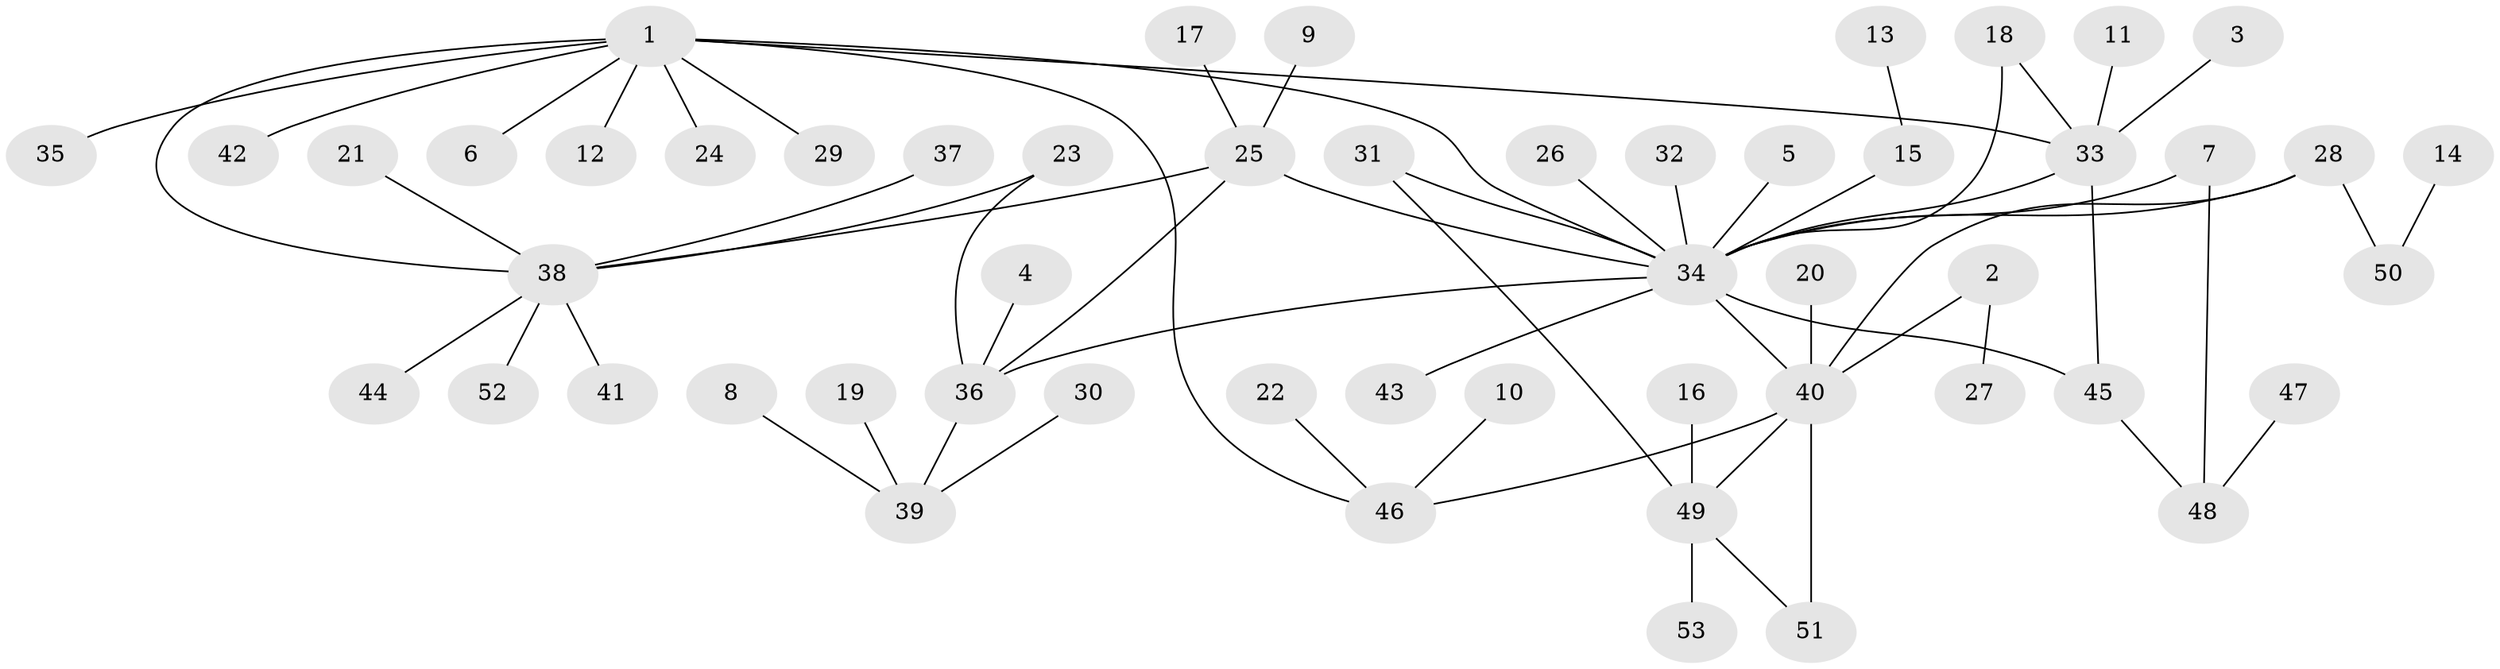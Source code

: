 // original degree distribution, {2: 0.20192307692307693, 10: 0.009615384615384616, 19: 0.009615384615384616, 4: 0.04807692307692308, 8: 0.019230769230769232, 5: 0.028846153846153848, 7: 0.019230769230769232, 1: 0.5673076923076923, 3: 0.07692307692307693, 9: 0.009615384615384616, 6: 0.009615384615384616}
// Generated by graph-tools (version 1.1) at 2025/26/03/09/25 03:26:02]
// undirected, 53 vertices, 63 edges
graph export_dot {
graph [start="1"]
  node [color=gray90,style=filled];
  1;
  2;
  3;
  4;
  5;
  6;
  7;
  8;
  9;
  10;
  11;
  12;
  13;
  14;
  15;
  16;
  17;
  18;
  19;
  20;
  21;
  22;
  23;
  24;
  25;
  26;
  27;
  28;
  29;
  30;
  31;
  32;
  33;
  34;
  35;
  36;
  37;
  38;
  39;
  40;
  41;
  42;
  43;
  44;
  45;
  46;
  47;
  48;
  49;
  50;
  51;
  52;
  53;
  1 -- 6 [weight=1.0];
  1 -- 12 [weight=1.0];
  1 -- 24 [weight=1.0];
  1 -- 29 [weight=1.0];
  1 -- 33 [weight=1.0];
  1 -- 34 [weight=1.0];
  1 -- 35 [weight=1.0];
  1 -- 38 [weight=1.0];
  1 -- 42 [weight=1.0];
  1 -- 46 [weight=1.0];
  2 -- 27 [weight=1.0];
  2 -- 40 [weight=1.0];
  3 -- 33 [weight=1.0];
  4 -- 36 [weight=1.0];
  5 -- 34 [weight=1.0];
  7 -- 34 [weight=1.0];
  7 -- 48 [weight=1.0];
  8 -- 39 [weight=1.0];
  9 -- 25 [weight=1.0];
  10 -- 46 [weight=1.0];
  11 -- 33 [weight=1.0];
  13 -- 15 [weight=1.0];
  14 -- 50 [weight=1.0];
  15 -- 34 [weight=1.0];
  16 -- 49 [weight=1.0];
  17 -- 25 [weight=1.0];
  18 -- 33 [weight=1.0];
  18 -- 34 [weight=1.0];
  19 -- 39 [weight=1.0];
  20 -- 40 [weight=1.0];
  21 -- 38 [weight=1.0];
  22 -- 46 [weight=1.0];
  23 -- 36 [weight=1.0];
  23 -- 38 [weight=1.0];
  25 -- 34 [weight=1.0];
  25 -- 36 [weight=1.0];
  25 -- 38 [weight=1.0];
  26 -- 34 [weight=1.0];
  28 -- 34 [weight=1.0];
  28 -- 40 [weight=1.0];
  28 -- 50 [weight=1.0];
  30 -- 39 [weight=1.0];
  31 -- 34 [weight=1.0];
  31 -- 49 [weight=1.0];
  32 -- 34 [weight=1.0];
  33 -- 34 [weight=1.0];
  33 -- 45 [weight=1.0];
  34 -- 36 [weight=1.0];
  34 -- 40 [weight=2.0];
  34 -- 43 [weight=1.0];
  34 -- 45 [weight=1.0];
  36 -- 39 [weight=1.0];
  37 -- 38 [weight=1.0];
  38 -- 41 [weight=1.0];
  38 -- 44 [weight=1.0];
  38 -- 52 [weight=1.0];
  40 -- 46 [weight=1.0];
  40 -- 49 [weight=1.0];
  40 -- 51 [weight=1.0];
  45 -- 48 [weight=1.0];
  47 -- 48 [weight=1.0];
  49 -- 51 [weight=1.0];
  49 -- 53 [weight=1.0];
}
